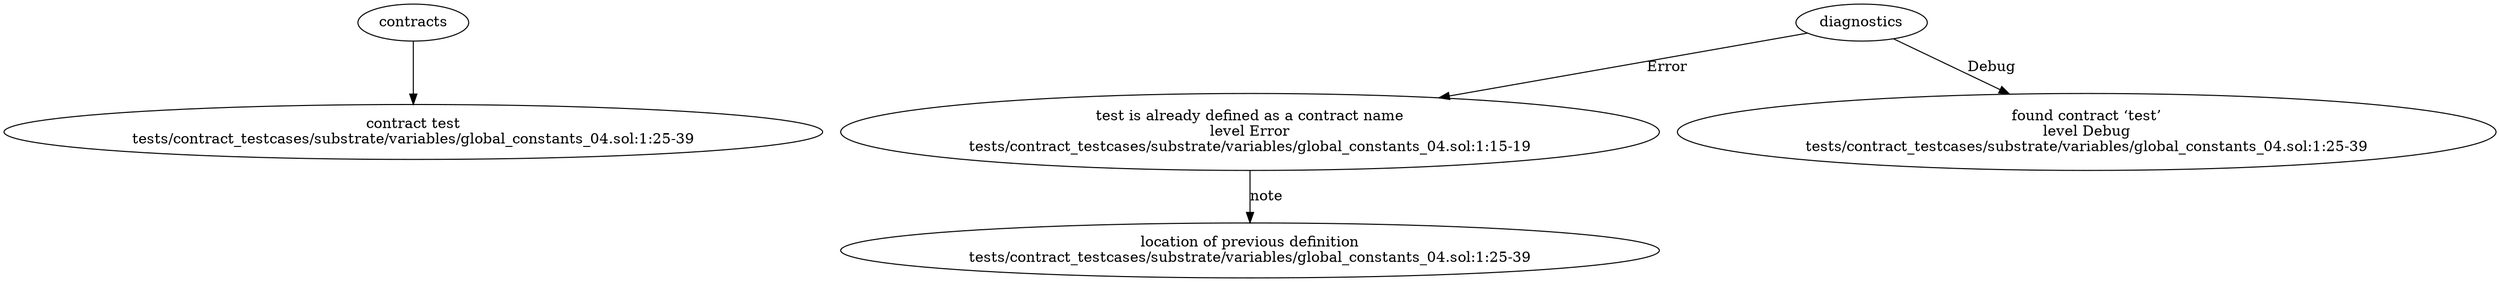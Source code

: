 strict digraph "tests/contract_testcases/substrate/variables/global_constants_04.sol" {
	contract [label="contract test\ntests/contract_testcases/substrate/variables/global_constants_04.sol:1:25-39"]
	diagnostic [label="test is already defined as a contract name\nlevel Error\ntests/contract_testcases/substrate/variables/global_constants_04.sol:1:15-19"]
	note [label="location of previous definition\ntests/contract_testcases/substrate/variables/global_constants_04.sol:1:25-39"]
	diagnostic_6 [label="found contract ‘test’\nlevel Debug\ntests/contract_testcases/substrate/variables/global_constants_04.sol:1:25-39"]
	contracts -> contract
	diagnostics -> diagnostic [label="Error"]
	diagnostic -> note [label="note"]
	diagnostics -> diagnostic_6 [label="Debug"]
}
